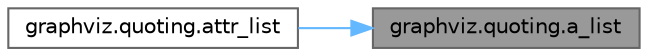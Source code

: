 digraph "graphviz.quoting.a_list"
{
 // LATEX_PDF_SIZE
  bgcolor="transparent";
  edge [fontname=Helvetica,fontsize=10,labelfontname=Helvetica,labelfontsize=10];
  node [fontname=Helvetica,fontsize=10,shape=box,height=0.2,width=0.4];
  rankdir="RL";
  Node1 [id="Node000001",label="graphviz.quoting.a_list",height=0.2,width=0.4,color="gray40", fillcolor="grey60", style="filled", fontcolor="black",tooltip=" "];
  Node1 -> Node2 [id="edge1_Node000001_Node000002",dir="back",color="steelblue1",style="solid",tooltip=" "];
  Node2 [id="Node000002",label="graphviz.quoting.attr_list",height=0.2,width=0.4,color="grey40", fillcolor="white", style="filled",URL="$namespacegraphviz_1_1quoting.html#aa23046980ba38dc3bdb92c0cd531ad1e",tooltip=" "];
}
